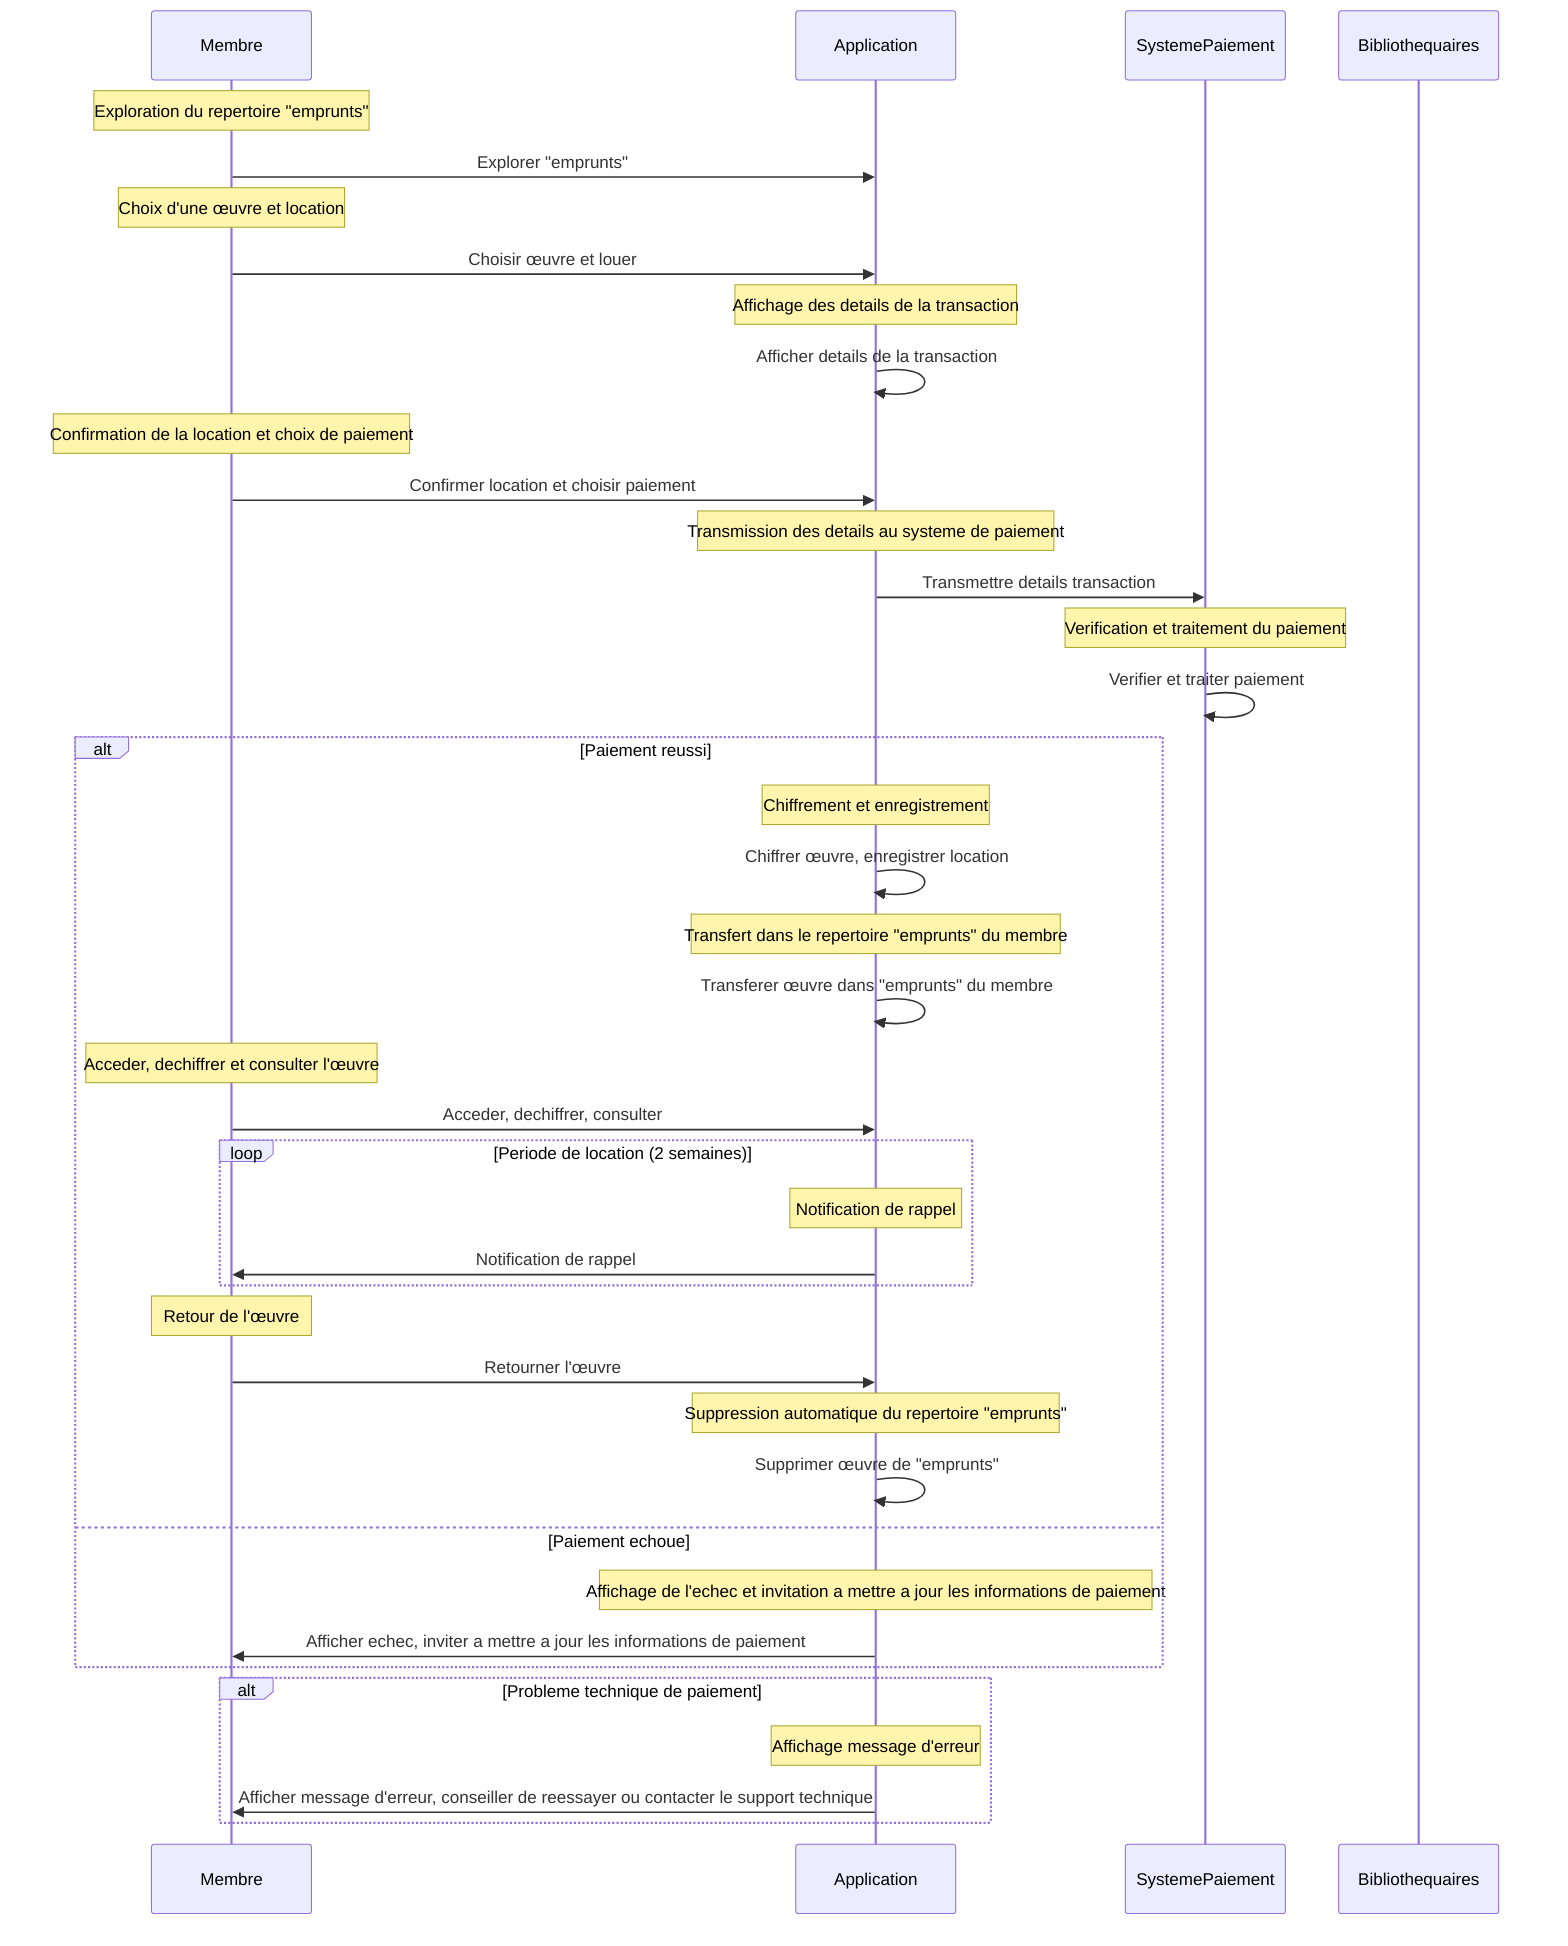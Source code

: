 sequenceDiagram
    participant Membre
    participant Application
    participant SystemePaiement
    participant Bibliothequaires

    Note over Membre: Exploration du repertoire "emprunts"
    Membre->>Application: Explorer "emprunts"

    Note over Membre: Choix d'une œuvre et location
    Membre->>Application: Choisir œuvre et louer

    Note over Application: Affichage des details de la transaction
    Application->>Application: Afficher details de la transaction

    Note over Membre: Confirmation de la location et choix de paiement
    Membre->>Application: Confirmer location et choisir paiement

    Note over Application: Transmission des details au systeme de paiement
    Application->>SystemePaiement: Transmettre details transaction

    Note over SystemePaiement: Verification et traitement du paiement
    SystemePaiement->>SystemePaiement: Verifier et traiter paiement

    alt Paiement reussi
        Note over Application: Chiffrement et enregistrement
        Application->>Application: Chiffrer œuvre, enregistrer location

        Note over Application: Transfert dans le repertoire "emprunts" du membre
        Application->>Application: Transferer œuvre dans "emprunts" du membre

        Note over Membre: Acceder, dechiffrer et consulter l'œuvre
        Membre->>Application: Acceder, dechiffrer, consulter

        loop Periode de location (2 semaines)
            Note over Application: Notification de rappel
            Application->>Membre: Notification de rappel
        end

        Note over Membre: Retour de l'œuvre
        Membre->>Application: Retourner l'œuvre

        Note over Application: Suppression automatique du repertoire "emprunts"
        Application->>Application: Supprimer œuvre de "emprunts"

    else Paiement echoue
        Note over Application: Affichage de l'echec et invitation a mettre a jour les informations de paiement
        Application->>Membre: Afficher echec, inviter a mettre a jour les informations de paiement
    end

    alt Probleme technique de paiement
        Note over Application: Affichage message d'erreur
        Application->>Membre: Afficher message d'erreur, conseiller de reessayer ou contacter le support technique
    end